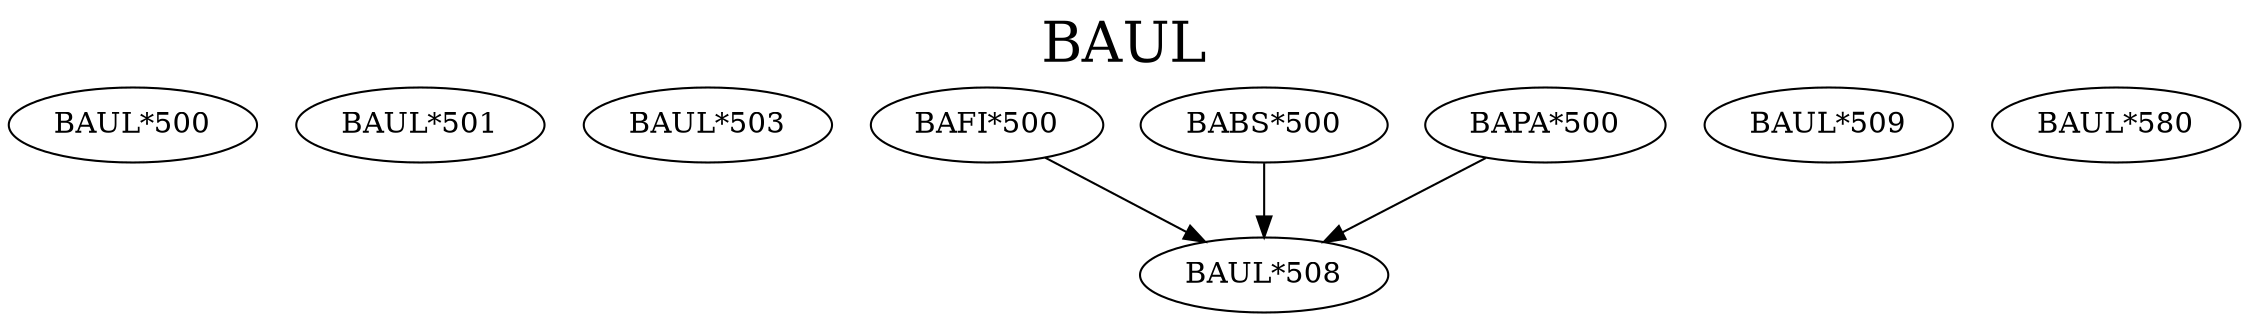 digraph BAUL {
labelloc = "t";
label = "BAUL"
fontsize = 27;
"BAUL*500"
"BAUL*501"
"BAUL*503"
"BAFI*500" -> "BAUL*508"
"BABS*500" -> "BAUL*508"
"BAPA*500" -> "BAUL*508"
"BAUL*509"
"BAUL*580"
}
